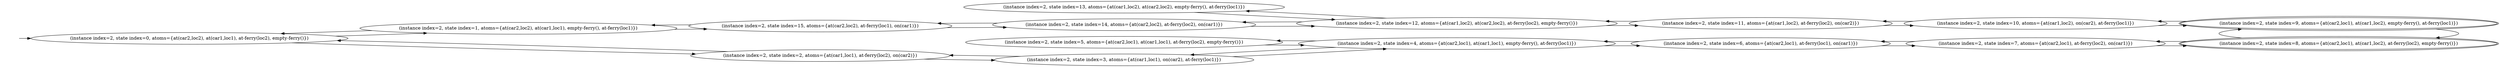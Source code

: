 digraph {
rankdir="LR"
s0[label="(instance index=2, state index=0, atoms={at(car2,loc2), at(car1,loc1), at-ferry(loc2), empty-ferry()})"]
s1[label="(instance index=2, state index=1, atoms={at(car2,loc2), at(car1,loc1), empty-ferry(), at-ferry(loc1)})"]
s2[label="(instance index=2, state index=2, atoms={at(car1,loc1), at-ferry(loc2), on(car2)})"]
s15[label="(instance index=2, state index=15, atoms={at(car2,loc2), at-ferry(loc1), on(car1)})"]
s13[label="(instance index=2, state index=13, atoms={at(car1,loc2), at(car2,loc2), empty-ferry(), at-ferry(loc1)})"]
s14[label="(instance index=2, state index=14, atoms={at(car2,loc2), at-ferry(loc2), on(car1)})"]
s3[label="(instance index=2, state index=3, atoms={at(car1,loc1), on(car2), at-ferry(loc1)})"]
s5[label="(instance index=2, state index=5, atoms={at(car2,loc1), at(car1,loc1), at-ferry(loc2), empty-ferry()})"]
s12[label="(instance index=2, state index=12, atoms={at(car1,loc2), at(car2,loc2), at-ferry(loc2), empty-ferry()})"]
s4[label="(instance index=2, state index=4, atoms={at(car2,loc1), at(car1,loc1), empty-ferry(), at-ferry(loc1)})"]
s11[label="(instance index=2, state index=11, atoms={at(car1,loc2), at-ferry(loc2), on(car2)})"]
s6[label="(instance index=2, state index=6, atoms={at(car2,loc1), at-ferry(loc1), on(car1)})"]
s10[label="(instance index=2, state index=10, atoms={at(car1,loc2), on(car2), at-ferry(loc1)})"]
s7[label="(instance index=2, state index=7, atoms={at(car2,loc1), at-ferry(loc2), on(car1)})"]
s9[peripheries=2,label="(instance index=2, state index=9, atoms={at(car2,loc1), at(car1,loc2), empty-ferry(), at-ferry(loc1)})"]
s8[peripheries=2,label="(instance index=2, state index=8, atoms={at(car2,loc1), at(car1,loc2), at-ferry(loc2), empty-ferry()})"]
Dangling [ label = "", style = invis ]
{ rank = same; Dangling }
Dangling -> s0
{ rank = same; s0}
{ rank = same; s2,s15}
{ rank = same; s13,s14,s3,s5}
{ rank = same; s12,s4}
{ rank = same; s11,s6}
{ rank = same; s10,s7}
{ rank = same; s9,s8}
{
s0->s2
s0->s1
s1->s15
s1->s0
}
{
s2->s3
s2->s0
s15->s14
s15->s1
}
{
s13->s12
s14->s15
s14->s12
s3->s4
s3->s2
s5->s4
}
{
s12->s13
s12->s14
s12->s11
s4->s5
s4->s6
s4->s3
}
{
s11->s12
s11->s10
s6->s7
s6->s4
}
{
s10->s11
s10->s9
s7->s6
s7->s8
}
{
s9->s10
s9->s8
s8->s7
s8->s9
}
}
